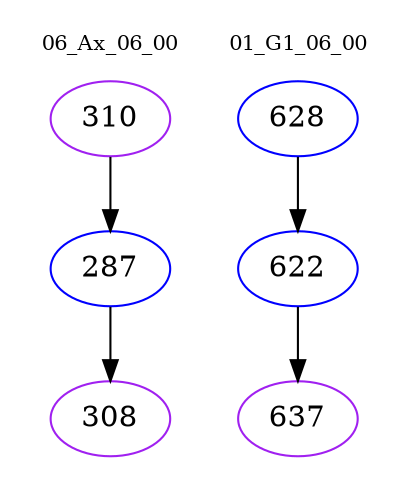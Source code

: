digraph{
subgraph cluster_0 {
color = white
label = "06_Ax_06_00";
fontsize=10;
T0_310 [label="310", color="purple"]
T0_310 -> T0_287 [color="black"]
T0_287 [label="287", color="blue"]
T0_287 -> T0_308 [color="black"]
T0_308 [label="308", color="purple"]
}
subgraph cluster_1 {
color = white
label = "01_G1_06_00";
fontsize=10;
T1_628 [label="628", color="blue"]
T1_628 -> T1_622 [color="black"]
T1_622 [label="622", color="blue"]
T1_622 -> T1_637 [color="black"]
T1_637 [label="637", color="purple"]
}
}
